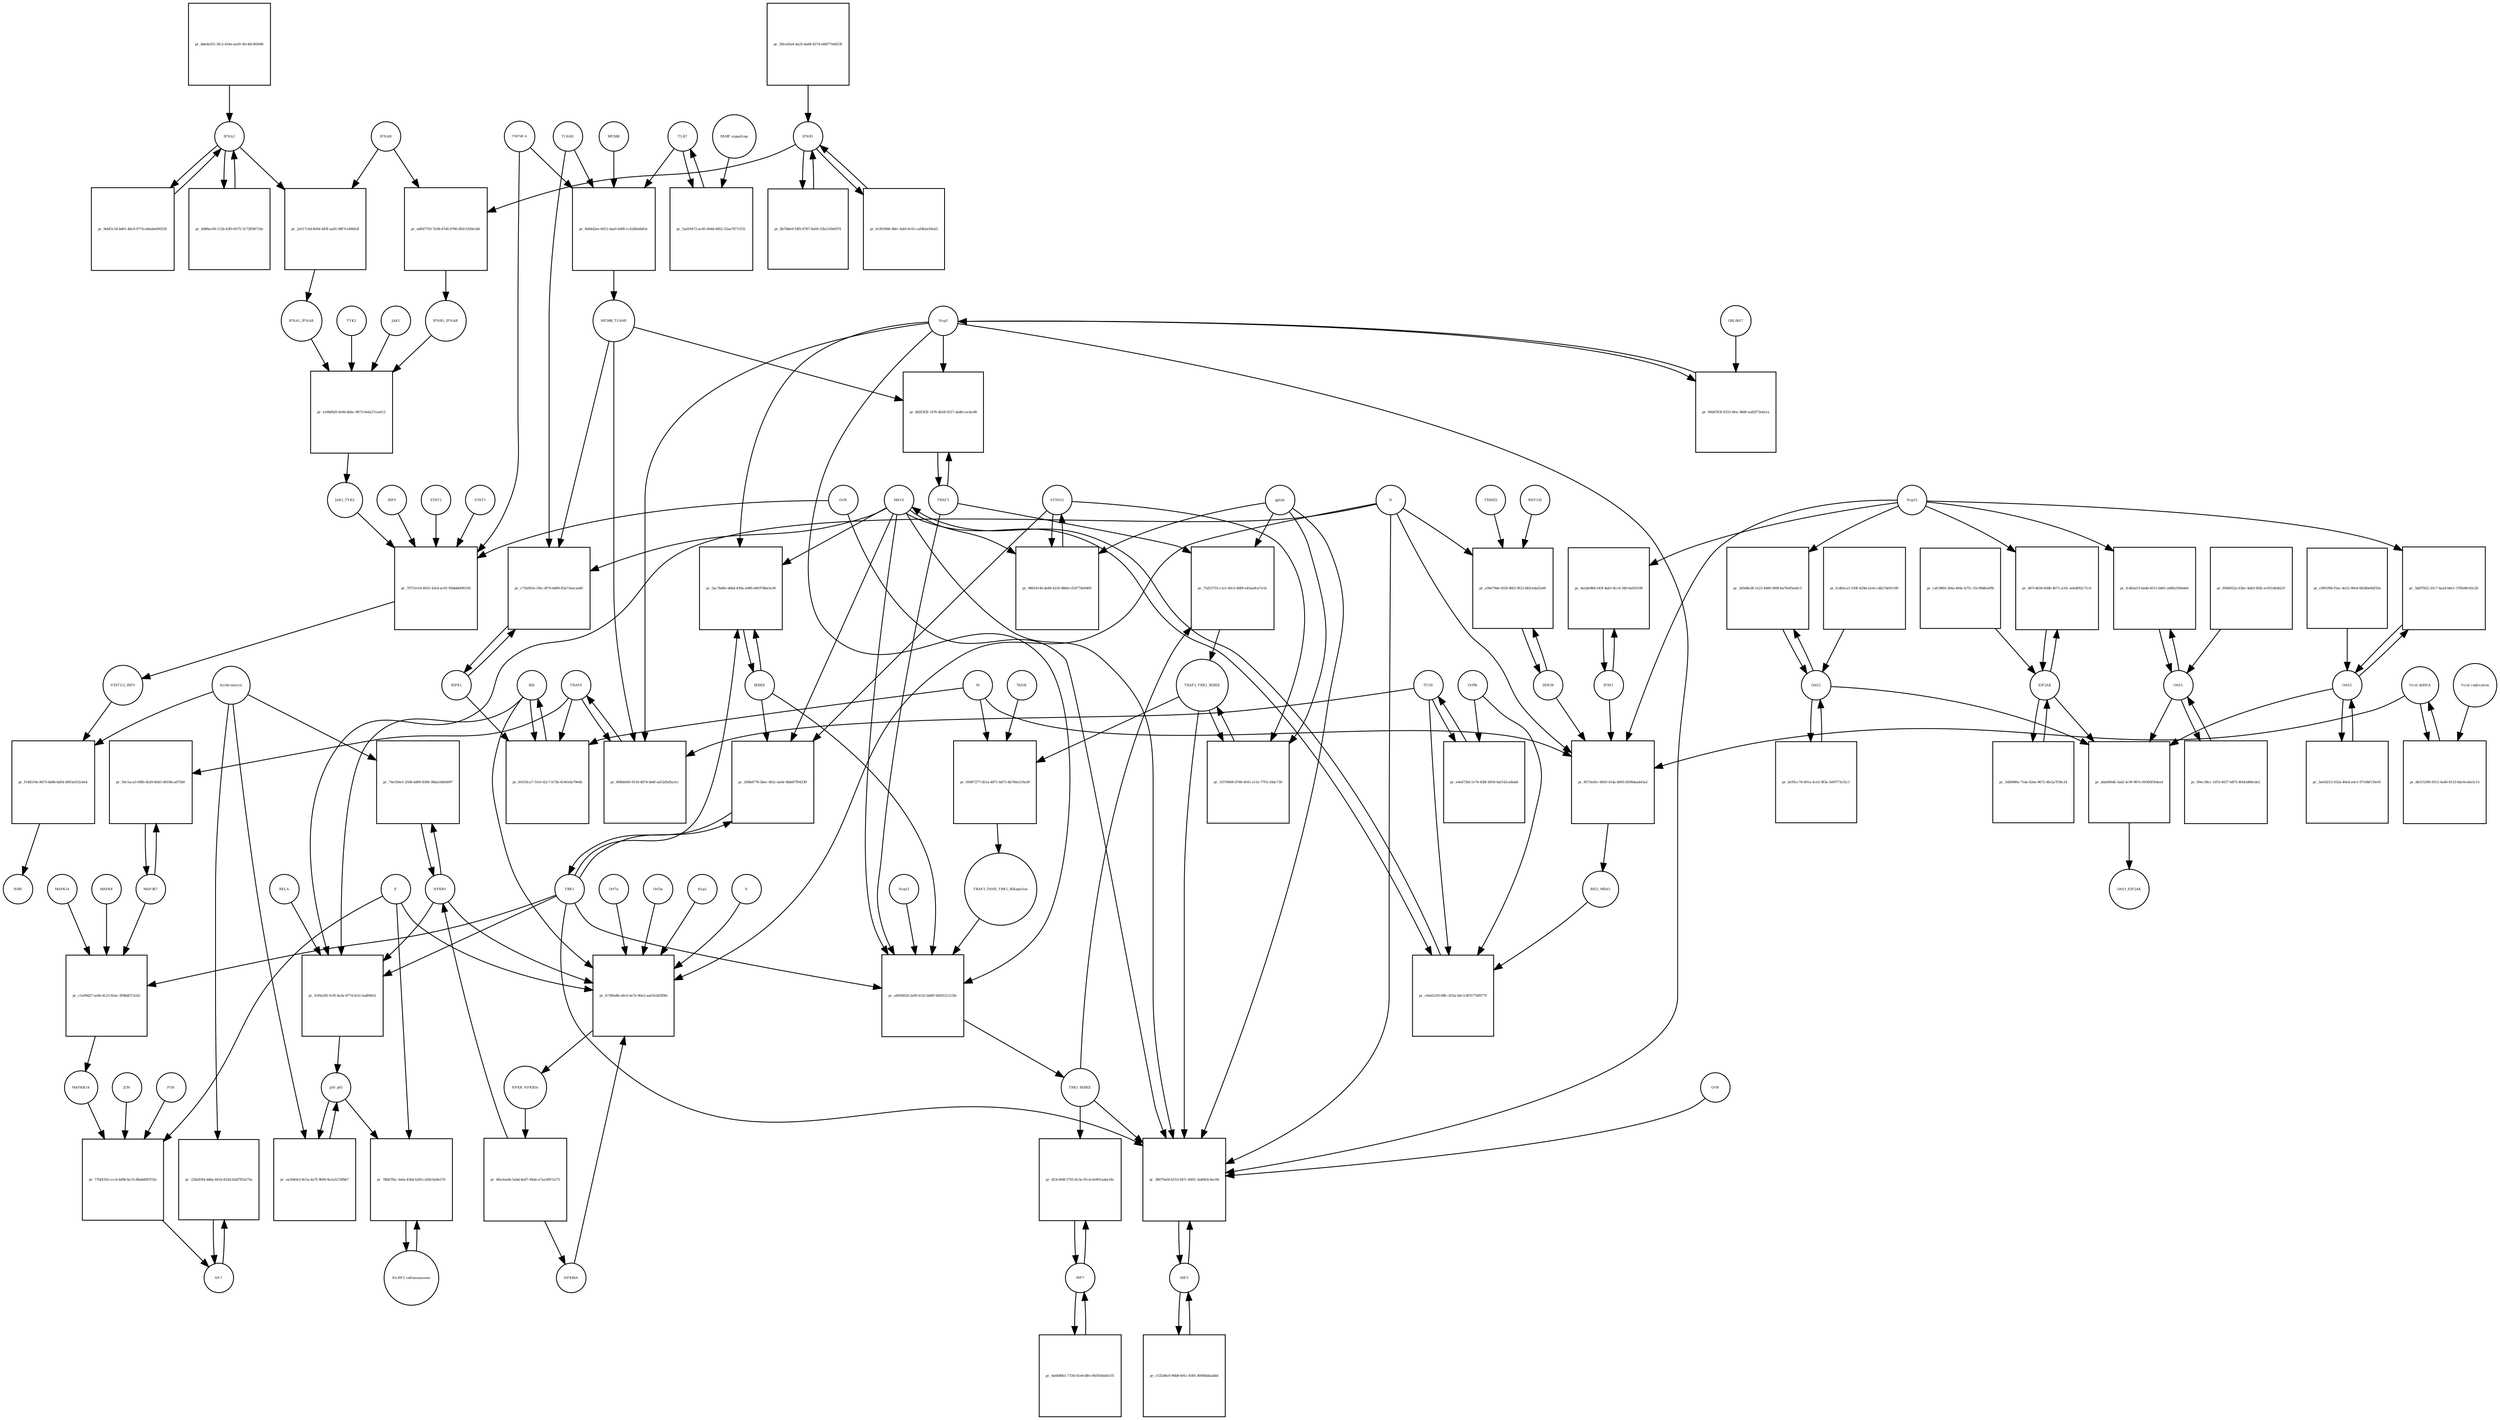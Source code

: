 strict digraph  {
IFNA1 [annotation="urn_miriam_pubmed_31226023|urn_miriam_wikipathways_WP4868", bipartite=0, cls=macromolecule, fontsize=4, label=IFNA1, shape=circle];
"pr_9ebf3c18-bd61-4bc8-9774-eb6abe000230" [annotation="", bipartite=1, cls=process, fontsize=4, label="pr_9ebf3c18-bd61-4bc8-9774-eb6abe000230", shape=square];
IFNB1 [annotation="urn_miriam_pubmed_31226023|urn_miriam_wikipathways_WP4868", bipartite=0, cls=macromolecule, fontsize=4, label=IFNB1, shape=circle];
"pr_8b76bfef-fdf5-4787-8a09-33bc530ef974" [annotation="", bipartite=1, cls=process, fontsize=4, label="pr_8b76bfef-fdf5-4787-8a09-33bc530ef974", shape=square];
"STAT1/2_IRF9" [annotation="urn_miriam_pubmed_31226023|urn_miriam_wikipathways_WP4868", bipartite=0, cls=complex, fontsize=4, label="STAT1/2_IRF9", shape=circle];
"pr_f148319e-8475-4b8b-bd54-d063a553c6e4" [annotation="", bipartite=1, cls=process, fontsize=4, label="pr_f148319e-8475-4b8b-bd54-d063a553c6e4", shape=square];
ISRE [annotation="urn_miriam_pubmed_31226023|urn_miriam_wikipathways_WP4868", bipartite=0, cls=complex, fontsize=4, label=ISRE, shape=circle];
Azithromycin [annotation=urn_miriam_wikipathways_WP4868, bipartite=0, cls="simple chemical", fontsize=4, label=Azithromycin, shape=circle];
"AP-1" [annotation="urn_miriam_pubmed_31226023|urn_miriam_wikipathways_WP4868", bipartite=0, cls=complex, fontsize=4, label="AP-1", shape=circle];
"pr_228a83f4-dd6a-441b-833d-fafd7f02e75e" [annotation="", bipartite=1, cls=process, fontsize=4, label="pr_228a83f4-dd6a-441b-833d-fafd7f02e75e", shape=square];
NFKB1 [annotation=urn_miriam_wikipathways_WP4868, bipartite=0, cls=macromolecule, fontsize=4, label=NFKB1, shape=circle];
"pr_74e356e3-2508-4d69-830b-38ba1d404097" [annotation="", bipartite=1, cls=process, fontsize=4, label="pr_74e356e3-2508-4d69-830b-38ba1d404097", shape=square];
IRF3 [annotation="", bipartite=0, cls=macromolecule, fontsize=4, label=IRF3, shape=circle];
"pr_c53248c0-96b8-491c-83f4-3694fddaa4bd" [annotation="", bipartite=1, cls=process, fontsize=4, label="pr_c53248c0-96b8-491c-83f4-3694fddaa4bd", shape=square];
p50_p65 [annotation="", bipartite=0, cls=complex, fontsize=4, label=p50_p65, shape=circle];
"pr_ea5040e3-8c5a-4a7f-9b99-9a1a527dfbb7" [annotation="", bipartite=1, cls=process, fontsize=4, label="pr_ea5040e3-8c5a-4a7f-9b99-9a1a527dfbb7", shape=square];
IRF7 [annotation="", bipartite=0, cls=macromolecule, fontsize=4, label=IRF7, shape=circle];
"pr_4a6b89b1-7334-41e8-bffe-065930a45c55" [annotation="", bipartite=1, cls=process, fontsize=4, label="pr_4a6b89b1-7334-41e8-bffe-065930a45c55", shape=square];
"pr_b1955066-0bfc-4afd-9c01-caf4b2e59eb3" [annotation="", bipartite=1, cls=process, fontsize=4, label="pr_b1955066-0bfc-4afd-9c01-caf4b2e59eb3", shape=square];
"pr_b986ec90-1126-43f0-8575-5172ff48716e" [annotation="", bipartite=1, cls=process, fontsize=4, label="pr_b986ec90-1126-43f0-8575-5172ff48716e", shape=square];
OAS1 [annotation="", bipartite=0, cls=macromolecule, fontsize=4, label=OAS1, shape=circle];
"pr_69ec38cc-1d7d-4637-b875-4f443d69cde2" [annotation="", bipartite=1, cls=process, fontsize=4, label="pr_69ec38cc-1d7d-4637-b875-4f443d69cde2", shape=square];
EIF2AK [annotation="", bipartite=0, cls=macromolecule, fontsize=4, label=EIF2AK, shape=circle];
"pr_34fb980a-71da-42ea-9672-4fe2a7f39c24" [annotation="", bipartite=1, cls=process, fontsize=4, label="pr_34fb980a-71da-42ea-9672-4fe2a7f39c24", shape=square];
OAS2 [annotation="", bipartite=0, cls=macromolecule, fontsize=4, label=OAS2, shape=circle];
"pr_4e93cc74-691a-4ce5-9f3a-3ef9773cf2c1" [annotation="", bipartite=1, cls=process, fontsize=4, label="pr_4e93cc74-691a-4ce5-9f3a-3ef9773cf2c1", shape=square];
OAS3 [annotation="", bipartite=0, cls=macromolecule, fontsize=4, label=OAS3, shape=circle];
"pr_3eefd212-032a-49a4-a4c1-0710bf133e91" [annotation="", bipartite=1, cls=process, fontsize=4, label="pr_3eefd212-032a-49a4-a4c1-0710bf133e91", shape=square];
"pr_39ced2a4-4a25-4ad4-9274-e84f77e6633f" [annotation="", bipartite=1, cls=process, fontsize=4, label="pr_39ced2a4-4a25-4ad4-9274-e84f77e6633f", shape=square];
"pr_bdeda551-5fc2-416e-ae20-30c40c893f46" [annotation="", bipartite=1, cls=process, fontsize=4, label="pr_bdeda551-5fc2-416e-ae20-30c40c893f46", shape=square];
"pr_8566922a-63bc-4dd3-9fd2-ec8514b4b21f" [annotation="", bipartite=1, cls=process, fontsize=4, label="pr_8566922a-63bc-4dd3-9fd2-ec8514b4b21f", shape=square];
"pr_cafc96f4-3b4a-484c-b75c-35c99dfeaf9b" [annotation="", bipartite=1, cls=process, fontsize=4, label="pr_cafc96f4-3b4a-484c-b75c-35c99dfeaf9b", shape=square];
TRAF6 [annotation="urn_miriam_pubmed_31226023|urn_miriam_wikipathways_WP4868", bipartite=0, cls=macromolecule, fontsize=4, label=TRAF6, shape=circle];
"pr_6f8b4460-9118-4874-bb4f-ad12d5d3a3cc" [annotation="", bipartite=1, cls=process, fontsize=4, label="pr_6f8b4460-9118-4874-bb4f-ad12d5d3a3cc", shape=square];
MYD88_TCAM1 [annotation=urn_miriam_pubmed_31226023, bipartite=0, cls=complex, fontsize=4, label=MYD88_TCAM1, shape=circle];
Nsp3 [annotation="urn_miriam_pubmed_31226023|urn_miriam_wikipathways_WP4868|urn_miriam_ncbiprotein_YP_009725299", bipartite=0, cls=macromolecule, fontsize=4, label=Nsp3, shape=circle];
ITCH [annotation="", bipartite=0, cls=macromolecule, fontsize=4, label=ITCH, shape=circle];
TBK1 [annotation="urn_miriam_pubmed_31226023|urn_miriam_wikipathways_WP4868|urn_miriam_pubmed_24622840", bipartite=0, cls=macromolecule, fontsize=4, label=TBK1, shape=circle];
"pr_d38bd778-5bec-402c-ba0e-8bb6f7f04339" [annotation="", bipartite=1, cls=process, fontsize=4, label="pr_d38bd778-5bec-402c-ba0e-8bb6f7f04339", shape=square];
IKBKE [annotation="", bipartite=0, cls=macromolecule, fontsize=4, label=IKBKE, shape=circle];
STING1 [annotation=urn_miriam_pubmed_24622840, bipartite=0, cls=macromolecule, fontsize=4, label=STING1, shape=circle];
MAVS [annotation="", bipartite=0, cls=macromolecule, fontsize=4, label=MAVS, shape=circle];
"pr_fcdb5ca3-193f-429d-a1e6-cdb27de91160" [annotation="", bipartite=1, cls=process, fontsize=4, label="pr_fcdb5ca3-193f-429d-a1e6-cdb27de91160", shape=square];
"pr_c9f01f66-f5ac-4e52-90e4-68280e6bf35e" [annotation="", bipartite=1, cls=process, fontsize=4, label="pr_c9f01f66-f5ac-4e52-90e4-68280e6bf35e", shape=square];
TRAF3 [annotation=urn_miriam_pubmed_31226023, bipartite=0, cls=macromolecule, fontsize=4, label=TRAF3, shape=circle];
"pr_8d2f3f2f-1476-4b58-9217-abdfccecbc88" [annotation="", bipartite=1, cls=process, fontsize=4, label="pr_8d2f3f2f-1476-4b58-9217-abdfccecbc88", shape=square];
MAP3K7 [annotation="", bipartite=0, cls=macromolecule, fontsize=4, label=MAP3K7, shape=circle];
"pr_59c1aca5-69fb-4b29-8d43-d819bcad75b9" [annotation="", bipartite=1, cls=process, fontsize=4, label="pr_59c1aca5-69fb-4b29-8d43-d819bcad75b9", shape=square];
IKK [annotation="", bipartite=0, cls=complex, fontsize=4, label=IKK, shape=circle];
"pr_81033ca7-31e5-42c7-b73b-41461da79e6b" [annotation="", bipartite=1, cls=process, fontsize=4, label="pr_81033ca7-31e5-42c7-b73b-41461da79e6b", shape=square];
RIPK1 [annotation="", bipartite=0, cls=macromolecule, fontsize=4, label=RIPK1, shape=circle];
M [annotation="urn_miriam_pubmed_31226023|urn_miriam_ncbiprotein_BCD58756", bipartite=0, cls=macromolecule, fontsize=4, label=M, shape=circle];
"pr_5ac7bd0e-d6b4-439a-a080-e80378be3e39" [annotation="", bipartite=1, cls=process, fontsize=4, label="pr_5ac7bd0e-d6b4-439a-a080-e80378be3e39", shape=square];
"pr_38079e64-b553-447c-8d91-3ad063c4ec06" [annotation="", bipartite=1, cls=process, fontsize=4, label="pr_38079e64-b553-447c-8d91-3ad063c4ec06", shape=square];
TBK1_IKBKE [annotation="urn_miriam_pubmed_31226023|urn_miriam_wikipathways_WP4868|urn_miriam_pubmed_24622840", bipartite=0, cls=complex, fontsize=4, label=TBK1_IKBKE, shape=circle];
N [annotation="urn_miriam_pubmed_31226023|urn_miriam_ncbiprotein_BCD58761", bipartite=0, cls=macromolecule, fontsize=4, label=N, shape=circle];
TRAF3_TBK1_IKBKE [annotation=urn_miriam_pubmed_24622840, bipartite=0, cls=complex, fontsize=4, label=TRAF3_TBK1_IKBKE, shape=circle];
Orf8 [annotation=urn_miriam_ncbiprotein_BCD58760, bipartite=0, cls=complex, fontsize=4, label=Orf8, shape=circle];
Orf6 [annotation="urn_miriam_pubmed_31226023|urn_miriam_ncbiprotein_BCD58757", bipartite=0, cls=macromolecule, fontsize=4, label=Orf6, shape=circle];
pp1ab [annotation="urn_miriam_ncbiprotein_YP_009724389|urn_miriam_pubmed_24622840", bipartite=0, cls=macromolecule, fontsize=4, label=pp1ab, shape=circle];
"pr_c71b502e-1f6c-4f70-bd06-83a73eecaa85" [annotation="", bipartite=1, cls=process, fontsize=4, label="pr_c71b502e-1f6c-4f70-bd06-83a73eecaa85", shape=square];
TCAM1 [annotation=urn_miriam_pubmed_31226023, bipartite=0, cls=macromolecule, fontsize=4, label=TCAM1, shape=circle];
"pr_c6eb5259-68fc-452a-b0c3-8f3577bf6779" [annotation="", bipartite=1, cls=process, fontsize=4, label="pr_c6eb5259-68fc-452a-b0c3-8f3577bf6779", shape=square];
RIG1_MDA5 [annotation="urn_miriam_pubmed_31226023|urn_miriam_pubmed_19052324", bipartite=0, cls=complex, fontsize=4, label=RIG1_MDA5, shape=circle];
Orf9b [annotation="urn_miriam_pubmed_31226023|urn_miriam_ncbiprotein_ABI96969|urn_miriam_uniprot_P0DTD2", bipartite=0, cls=macromolecule, fontsize=4, label=Orf9b, shape=circle];
"pr_3dd7f922-25c7-4a2d-b0e1-3785d9c92c28" [annotation="", bipartite=1, cls=process, fontsize=4, label="pr_3dd7f922-25c7-4a2d-b0e1-3785d9c92c28", shape=square];
Nsp15 [annotation="urn_miriam_pubmed_31226023|urn_miriam_ncbiprotein_YP_009725310", bipartite=0, cls=macromolecule, fontsize=4, label=Nsp15, shape=circle];
"pr_3d5d8e28-1e23-4460-909f-ba7fe05ee0c3" [annotation="", bipartite=1, cls=process, fontsize=4, label="pr_3d5d8e28-1e23-4460-909f-ba7fe05ee0c3", shape=square];
"pr_fcdb3a53-6a4b-4511-b661-a06fa559a8e6" [annotation="", bipartite=1, cls=process, fontsize=4, label="pr_fcdb3a53-6a4b-4511-b661-a06fa559a8e6", shape=square];
"pr_d07c4634-83db-4071-a33c-eeb4f92c71c6" [annotation="", bipartite=1, cls=process, fontsize=4, label="pr_d07c4634-83db-4071-a33c-eeb4f92c71c6", shape=square];
"Viral dsRNA" [annotation="urn_miriam_pubmed_31226023|urn_miriam_pubmed_19052324|urn_miriam_taxonomy_694009", bipartite=0, cls="nucleic acid feature", fontsize=4, label="Viral dsRNA", shape=circle];
"pr_db315296-9512-4a40-8123-6dc6cebe3c15" [annotation="", bipartite=1, cls=process, fontsize=4, label="pr_db315296-9512-4a40-8123-6dc6cebe3c15", shape=square];
"Viral replication" [annotation="urn_miriam_pubmed_31226023|urn_miriam_pubmed_19052324|urn_miriam_mesh_D014779", bipartite=0, cls=phenotype, fontsize=4, label="Viral replication", shape=circle];
"pr_09dd763f-0333-4fec-86df-ea82f73e6e1a" [annotation="", bipartite=1, cls=process, fontsize=4, label="pr_09dd763f-0333-4fec-86df-ea82f73e6e1a", shape=square];
GRL0617 [annotation=urn_miriam_wikipathways_WP4868, bipartite=0, cls="simple chemical", fontsize=4, label=GRL0617, shape=circle];
"pr_98618140-de86-4216-886d-cf2477469469" [annotation="", bipartite=1, cls=process, fontsize=4, label="pr_98618140-de86-4216-886d-cf2477469469", shape=square];
"pr_1f376068-d769-4541-a11e-77f1c34dc730" [annotation="", bipartite=1, cls=process, fontsize=4, label="pr_1f376068-d769-4541-a11e-77f1c34dc730", shape=square];
TLR7 [annotation=urn_miriam_pubmed_31226023, bipartite=0, cls=macromolecule, fontsize=4, label=TLR7, shape=circle];
"pr_5ad18472-ac45-49dd-8d52-32ae78711f32" [annotation="", bipartite=1, cls=process, fontsize=4, label="pr_5ad18472-ac45-49dd-8d52-32ae78711f32", shape=square];
"PAMP signalling" [annotation="urn_miriam_pubmed_31226023|urn_miriam_mesh_D000069452", bipartite=0, cls=phenotype, fontsize=4, label="PAMP signalling", shape=circle];
IFIH1 [annotation="", bipartite=0, cls=macromolecule, fontsize=4, label=IFIH1, shape=circle];
"pr_da2de98d-543f-4ab1-8cc0-34fc0af20108" [annotation="", bipartite=1, cls=process, fontsize=4, label="pr_da2de98d-543f-4ab1-8cc0-34fc0af20108", shape=square];
DDX58 [annotation="urn_miriam_pubmed_31226023|urn_miriam_pubmed_19052324", bipartite=0, cls=macromolecule, fontsize=4, label=DDX58, shape=circle];
"pr_e59e79de-455f-46f2-9f23-b83cb4af2e6f" [annotation="", bipartite=1, cls=process, fontsize=4, label="pr_e59e79de-455f-46f2-9f23-b83cb4af2e6f", shape=square];
TRIM25 [annotation="", bipartite=0, cls=macromolecule, fontsize=4, label=TRIM25, shape=circle];
RNF135 [annotation="", bipartite=0, cls=macromolecule, fontsize=4, label=RNF135, shape=circle];
"pr_e4e672fd-1e74-43bf-b918-6af142ca8abd" [annotation="", bipartite=1, cls=process, fontsize=4, label="pr_e4e672fd-1e74-43bf-b918-6af142ca8abd", shape=square];
"pr_05687277-d21a-4871-8d73-4b740a319a39" [annotation="", bipartite=1, cls=process, fontsize=4, label="pr_05687277-d21a-4871-8d73-4b740a319a39", shape=square];
TRAF3_TANK_TBK1_IKKepsilon [annotation="", bipartite=0, cls=complex, fontsize=4, label=TRAF3_TANK_TBK1_IKKepsilon, shape=circle];
TANK [annotation="", bipartite=0, cls=macromolecule, fontsize=4, label=TANK, shape=circle];
"pr_d33c494f-f705-4c3a-91cd-0e901aabe18c" [annotation="", bipartite=1, cls=process, fontsize=4, label="pr_d33c494f-f705-4c3a-91cd-0e901aabe18c", shape=square];
NLRP3_inflammasome [annotation="", bipartite=0, cls=complex, fontsize=4, label=NLRP3_inflammasome, shape=circle];
"pr_78bb7fbc-3e0a-43bd-b2f6-cd20c0a9e370" [annotation="", bipartite=1, cls=process, fontsize=4, label="pr_78bb7fbc-3e0a-43bd-b2f6-cd20c0a9e370", shape=square];
E [annotation="urn_miriam_pubmed_31226023|urn_miriam_ncbiprotein_BCD58755", bipartite=0, cls=macromolecule, fontsize=4, label=E, shape=circle];
STAT1 [annotation="urn_miriam_pubmed_31226023|urn_miriam_wikipathways_WP4868", bipartite=0, cls=macromolecule, fontsize=4, label=STAT1, shape=circle];
"pr_70751e16-4031-43e4-ac91-95bbbb495192" [annotation="", bipartite=1, cls=process, fontsize=4, label="pr_70751e16-4031-43e4-ac91-95bbbb495192", shape=square];
TREML4 [annotation=urn_miriam_wikipathways_WP4868, bipartite=0, cls=macromolecule, fontsize=4, label=TREML4, shape=circle];
JAK1_TYK2 [annotation="urn_miriam_pubmed_31226023|urn_miriam_wikipathways_WP4868", bipartite=0, cls=complex, fontsize=4, label=JAK1_TYK2, shape=circle];
IRF9 [annotation="urn_miriam_pubmed_31226023|urn_miriam_wikipathways_WP4868", bipartite=0, cls=macromolecule, fontsize=4, label=IRF9, shape=circle];
STAT2 [annotation="urn_miriam_pubmed_31226023|urn_miriam_wikipathways_WP4868", bipartite=0, cls=macromolecule, fontsize=4, label=STAT2, shape=circle];
"pr_dda690db-3ad2-4c9f-987e-09305f5fdea4" [annotation="", bipartite=1, cls=process, fontsize=4, label="pr_dda690db-3ad2-4c9f-987e-09305f5fdea4", shape=square];
OAS1_EIF2AK [annotation="", bipartite=0, cls=complex, fontsize=4, label=OAS1_EIF2AK, shape=circle];
JAK1 [annotation="urn_miriam_pubmed_31226023|urn_miriam_wikipathways_WP4868", bipartite=0, cls=macromolecule, fontsize=4, label=JAK1, shape=circle];
"pr_e16bf0d3-0e0b-4bbc-9873-0e6a27ceaf12" [annotation="", bipartite=1, cls=process, fontsize=4, label="pr_e16bf0d3-0e0b-4bbc-9873-0e6a27ceaf12", shape=square];
IFNA1_IFNAR [annotation="urn_miriam_pubmed_31226023|urn_miriam_wikipathways_WP4868", bipartite=0, cls=complex, fontsize=4, label=IFNA1_IFNAR, shape=circle];
IFNB1_IFNAR [annotation="urn_miriam_pubmed_31226023|urn_miriam_wikipathways_WP4868", bipartite=0, cls=complex, fontsize=4, label=IFNB1_IFNAR, shape=circle];
TYK2 [annotation="urn_miriam_pubmed_31226023|urn_miriam_wikipathways_WP4868", bipartite=0, cls=macromolecule, fontsize=4, label=TYK2, shape=circle];
MYD88 [annotation="urn_miriam_pubmed_31226023|urn_miriam_wikipathways_WP4868", bipartite=0, cls=macromolecule, fontsize=4, label=MYD88, shape=circle];
"pr_40d4d2ee-b912-4aa0-b0f8-cc42d0a6b83c" [annotation="", bipartite=1, cls=process, fontsize=4, label="pr_40d4d2ee-b912-4aa0-b0f8-cc42d0a6b83c", shape=square];
NFKB_NFKBIA [annotation="urn_miriam_pubmed_31226023|urn_miriam_wikipathways_WP4868", bipartite=0, cls=complex, fontsize=4, label=NFKB_NFKBIA, shape=circle];
"pr_06a3ea6b-5abd-4ed7-94ab-e7aa3497a275" [annotation="", bipartite=1, cls=process, fontsize=4, label="pr_06a3ea6b-5abd-4ed7-94ab-e7aa3497a275", shape=square];
NFKBIA [annotation="urn_miriam_pubmed_31226023|urn_miriam_wikipathways_WP4868", bipartite=0, cls=macromolecule, fontsize=4, label=NFKBIA, shape=circle];
IFNAR [annotation="urn_miriam_pubmed_31226023|urn_miriam_wikipathways_WP4868", bipartite=0, cls=complex, fontsize=4, label=IFNAR, shape=circle];
"pr_2e517c0d-8044-483f-aa81-08f7ce446b3f" [annotation="", bipartite=1, cls=process, fontsize=4, label="pr_2e517c0d-8044-483f-aa81-08f7ce446b3f", shape=square];
"pr_ad0d7703-7e58-47d4-9796-0fd11920e1b6" [annotation="", bipartite=1, cls=process, fontsize=4, label="pr_ad0d7703-7e58-47d4-9796-0fd11920e1b6", shape=square];
MAPK14 [annotation="urn_miriam_pubmed_31226023|urn_miriam_wikipathways_WP4868", bipartite=0, cls=macromolecule, fontsize=4, label=MAPK14, shape=circle];
"pr_c1e99d27-aefb-4123-8cbc-3f98df372cb2" [annotation="", bipartite=1, cls=process, fontsize=4, label="pr_c1e99d27-aefb-4123-8cbc-3f98df372cb2", shape=square];
"MAPK8/14" [annotation="urn_miriam_pubmed_31226023|urn_miriam_wikipathways_WP4868", bipartite=0, cls=complex, fontsize=4, label="MAPK8/14", shape=circle];
MAPK8 [annotation="urn_miriam_pubmed_31226023|urn_miriam_wikipathways_WP4868", bipartite=0, cls=macromolecule, fontsize=4, label=MAPK8, shape=circle];
JUN [annotation="urn_miriam_pubmed_31226023|urn_miriam_wikipathways_WP4868", bipartite=0, cls=macromolecule, fontsize=4, label=JUN, shape=circle];
"pr_77bf431b-cccd-4d9b-bc33-88a8d097f1fe" [annotation="", bipartite=1, cls=process, fontsize=4, label="pr_77bf431b-cccd-4d9b-bc33-88a8d097f1fe", shape=square];
FOS [annotation="urn_miriam_pubmed_31226023|urn_miriam_wikipathways_WP4868", bipartite=0, cls=macromolecule, fontsize=4, label=FOS, shape=circle];
"pr_b73f6e86-e8c0-4e7a-90e2-aa6162d5ff8d" [annotation="", bipartite=1, cls=process, fontsize=4, label="pr_b73f6e86-e8c0-4e7a-90e2-aa6162d5ff8d", shape=square];
Nsp1 [annotation="urn_miriam_pubmed_31226023|urn_miriam_ncbiprotein_YP_009725297", bipartite=0, cls=macromolecule, fontsize=4, label=Nsp1, shape=circle];
S [annotation=urn_miriam_ncbiprotein_BCD58753, bipartite=0, cls=macromolecule, fontsize=4, label=S, shape=circle];
Orf7a [annotation=urn_miriam_ncbiprotein_BCD58758, bipartite=0, cls=macromolecule, fontsize=4, label=Orf7a, shape=circle];
Orf3a [annotation=urn_miriam_ncbiprotein_BCD58754, bipartite=0, cls=macromolecule, fontsize=4, label=Orf3a, shape=circle];
"pr_a4956020-2ef8-4142-b6d9-5b95521213fe" [annotation="", bipartite=1, cls=process, fontsize=4, label="pr_a4956020-2ef8-4142-b6d9-5b95521213fe", shape=square];
Nsp13 [annotation="urn_miriam_uniprot_P0DTD1|urn_miriam_wikipathways_WP4868|urn_miriam_ncbiprotein_YP_009725308", bipartite=0, cls=macromolecule, fontsize=4, label=Nsp13, shape=circle];
RELA [annotation="", bipartite=0, cls=macromolecule, fontsize=4, label=RELA, shape=circle];
"pr_41f6e2f0-5c4f-4a3e-877d-b51c3ad09b51" [annotation="", bipartite=1, cls=process, fontsize=4, label="pr_41f6e2f0-5c4f-4a3e-877d-b51c3ad09b51", shape=square];
"pr_8573ed1c-8920-414a-b693-8299daa443a2" [annotation="", bipartite=1, cls=process, fontsize=4, label="pr_8573ed1c-8920-414a-b693-8299daa443a2", shape=square];
"pr_75d13755-c1a1-40c5-86f8-e45aa8ca7e1b" [annotation="", bipartite=1, cls=process, fontsize=4, label="pr_75d13755-c1a1-40c5-86f8-e45aa8ca7e1b", shape=square];
IFNA1 -> "pr_9ebf3c18-bd61-4bc8-9774-eb6abe000230"  [annotation="", interaction_type=consumption];
IFNA1 -> "pr_b986ec90-1126-43f0-8575-5172ff48716e"  [annotation="", interaction_type=consumption];
IFNA1 -> "pr_2e517c0d-8044-483f-aa81-08f7ce446b3f"  [annotation="", interaction_type=consumption];
"pr_9ebf3c18-bd61-4bc8-9774-eb6abe000230" -> IFNA1  [annotation="", interaction_type=production];
IFNB1 -> "pr_8b76bfef-fdf5-4787-8a09-33bc530ef974"  [annotation="", interaction_type=consumption];
IFNB1 -> "pr_b1955066-0bfc-4afd-9c01-caf4b2e59eb3"  [annotation="", interaction_type=consumption];
IFNB1 -> "pr_ad0d7703-7e58-47d4-9796-0fd11920e1b6"  [annotation="", interaction_type=consumption];
"pr_8b76bfef-fdf5-4787-8a09-33bc530ef974" -> IFNB1  [annotation="", interaction_type=production];
"STAT1/2_IRF9" -> "pr_f148319e-8475-4b8b-bd54-d063a553c6e4"  [annotation="", interaction_type=consumption];
"pr_f148319e-8475-4b8b-bd54-d063a553c6e4" -> ISRE  [annotation="", interaction_type=production];
Azithromycin -> "pr_f148319e-8475-4b8b-bd54-d063a553c6e4"  [annotation=urn_miriam_pubmed_31226023, interaction_type=inhibition];
Azithromycin -> "pr_228a83f4-dd6a-441b-833d-fafd7f02e75e"  [annotation=urn_miriam_pubmed_31226023, interaction_type=inhibition];
Azithromycin -> "pr_74e356e3-2508-4d69-830b-38ba1d404097"  [annotation=urn_miriam_wikipathways_WP4868, interaction_type=inhibition];
Azithromycin -> "pr_ea5040e3-8c5a-4a7f-9b99-9a1a527dfbb7"  [annotation=urn_miriam_pubmed_31226023, interaction_type=inhibition];
"AP-1" -> "pr_228a83f4-dd6a-441b-833d-fafd7f02e75e"  [annotation="", interaction_type=consumption];
"pr_228a83f4-dd6a-441b-833d-fafd7f02e75e" -> "AP-1"  [annotation="", interaction_type=production];
NFKB1 -> "pr_74e356e3-2508-4d69-830b-38ba1d404097"  [annotation="", interaction_type=consumption];
NFKB1 -> "pr_b73f6e86-e8c0-4e7a-90e2-aa6162d5ff8d"  [annotation="", interaction_type=consumption];
NFKB1 -> "pr_41f6e2f0-5c4f-4a3e-877d-b51c3ad09b51"  [annotation="", interaction_type=consumption];
"pr_74e356e3-2508-4d69-830b-38ba1d404097" -> NFKB1  [annotation="", interaction_type=production];
IRF3 -> "pr_c53248c0-96b8-491c-83f4-3694fddaa4bd"  [annotation="", interaction_type=consumption];
IRF3 -> "pr_38079e64-b553-447c-8d91-3ad063c4ec06"  [annotation="", interaction_type=consumption];
"pr_c53248c0-96b8-491c-83f4-3694fddaa4bd" -> IRF3  [annotation="", interaction_type=production];
p50_p65 -> "pr_ea5040e3-8c5a-4a7f-9b99-9a1a527dfbb7"  [annotation="", interaction_type=consumption];
p50_p65 -> "pr_78bb7fbc-3e0a-43bd-b2f6-cd20c0a9e370"  [annotation="urn_miriam_pubmed_32133002|urn_miriam_taxonomy_694009|urn_miriam_pubmed_28531279", interaction_type=catalysis];
"pr_ea5040e3-8c5a-4a7f-9b99-9a1a527dfbb7" -> p50_p65  [annotation="", interaction_type=production];
IRF7 -> "pr_4a6b89b1-7334-41e8-bffe-065930a45c55"  [annotation="", interaction_type=consumption];
IRF7 -> "pr_d33c494f-f705-4c3a-91cd-0e901aabe18c"  [annotation="", interaction_type=consumption];
"pr_4a6b89b1-7334-41e8-bffe-065930a45c55" -> IRF7  [annotation="", interaction_type=production];
"pr_b1955066-0bfc-4afd-9c01-caf4b2e59eb3" -> IFNB1  [annotation="", interaction_type=production];
"pr_b986ec90-1126-43f0-8575-5172ff48716e" -> IFNA1  [annotation="", interaction_type=production];
OAS1 -> "pr_69ec38cc-1d7d-4637-b875-4f443d69cde2"  [annotation="", interaction_type=consumption];
OAS1 -> "pr_fcdb3a53-6a4b-4511-b661-a06fa559a8e6"  [annotation="", interaction_type=consumption];
OAS1 -> "pr_dda690db-3ad2-4c9f-987e-09305f5fdea4"  [annotation="", interaction_type=consumption];
"pr_69ec38cc-1d7d-4637-b875-4f443d69cde2" -> OAS1  [annotation="", interaction_type=production];
EIF2AK -> "pr_34fb980a-71da-42ea-9672-4fe2a7f39c24"  [annotation="", interaction_type=consumption];
EIF2AK -> "pr_d07c4634-83db-4071-a33c-eeb4f92c71c6"  [annotation="", interaction_type=consumption];
EIF2AK -> "pr_dda690db-3ad2-4c9f-987e-09305f5fdea4"  [annotation="", interaction_type=consumption];
"pr_34fb980a-71da-42ea-9672-4fe2a7f39c24" -> EIF2AK  [annotation="", interaction_type=production];
OAS2 -> "pr_4e93cc74-691a-4ce5-9f3a-3ef9773cf2c1"  [annotation="", interaction_type=consumption];
OAS2 -> "pr_3d5d8e28-1e23-4460-909f-ba7fe05ee0c3"  [annotation="", interaction_type=consumption];
OAS2 -> "pr_dda690db-3ad2-4c9f-987e-09305f5fdea4"  [annotation="", interaction_type=consumption];
"pr_4e93cc74-691a-4ce5-9f3a-3ef9773cf2c1" -> OAS2  [annotation="", interaction_type=production];
OAS3 -> "pr_3eefd212-032a-49a4-a4c1-0710bf133e91"  [annotation="", interaction_type=consumption];
OAS3 -> "pr_3dd7f922-25c7-4a2d-b0e1-3785d9c92c28"  [annotation="", interaction_type=consumption];
OAS3 -> "pr_dda690db-3ad2-4c9f-987e-09305f5fdea4"  [annotation="", interaction_type=consumption];
"pr_3eefd212-032a-49a4-a4c1-0710bf133e91" -> OAS3  [annotation="", interaction_type=production];
"pr_39ced2a4-4a25-4ad4-9274-e84f77e6633f" -> IFNB1  [annotation="", interaction_type=production];
"pr_bdeda551-5fc2-416e-ae20-30c40c893f46" -> IFNA1  [annotation="", interaction_type=production];
"pr_8566922a-63bc-4dd3-9fd2-ec8514b4b21f" -> OAS1  [annotation="", interaction_type=production];
"pr_cafc96f4-3b4a-484c-b75c-35c99dfeaf9b" -> EIF2AK  [annotation="", interaction_type=production];
TRAF6 -> "pr_6f8b4460-9118-4874-bb4f-ad12d5d3a3cc"  [annotation="", interaction_type=consumption];
TRAF6 -> "pr_59c1aca5-69fb-4b29-8d43-d819bcad75b9"  [annotation=urn_miriam_pubmed_31226023, interaction_type=catalysis];
TRAF6 -> "pr_81033ca7-31e5-42c7-b73b-41461da79e6b"  [annotation="urn_miriam_pubmed_31226023|urn_miriam_taxonomy_694009", interaction_type=catalysis];
"pr_6f8b4460-9118-4874-bb4f-ad12d5d3a3cc" -> TRAF6  [annotation="", interaction_type=production];
MYD88_TCAM1 -> "pr_6f8b4460-9118-4874-bb4f-ad12d5d3a3cc"  [annotation="urn_miriam_pubmed_31226023|urn_miriam_taxonomy_694009|urn_miriam_pubmed_25135833", interaction_type=catalysis];
MYD88_TCAM1 -> "pr_8d2f3f2f-1476-4b58-9217-abdfccecbc88"  [annotation="urn_miriam_pubmed_31226023|urn_miriam_taxonomy_694009", interaction_type=catalysis];
MYD88_TCAM1 -> "pr_c71b502e-1f6c-4f70-bd06-83a73eecaa85"  [annotation="urn_miriam_pubmed_20404851|urn_miriam_pubmed_31226023", interaction_type=catalysis];
Nsp3 -> "pr_6f8b4460-9118-4874-bb4f-ad12d5d3a3cc"  [annotation="urn_miriam_pubmed_31226023|urn_miriam_taxonomy_694009|urn_miriam_pubmed_25135833", interaction_type=inhibition];
Nsp3 -> "pr_8d2f3f2f-1476-4b58-9217-abdfccecbc88"  [annotation="urn_miriam_pubmed_31226023|urn_miriam_taxonomy_694009", interaction_type=inhibition];
Nsp3 -> "pr_5ac7bd0e-d6b4-439a-a080-e80378be3e39"  [annotation="urn_miriam_pubmed_18353649|urn_miriam_pubmed_25636800|urn_miriam_pubmed_31226023|urn_miriam_taxonomy_694009", interaction_type=inhibition];
Nsp3 -> "pr_38079e64-b553-447c-8d91-3ad063c4ec06"  [annotation="urn_miriam_pubmed_14679297|urn_miriam_pubmed_17108024|urn_miriam_pubmed_24622840|urn_miriam_pubmed_25481026|urn_miriam_pubmed_25636800|urn_miriam_pubmed_29294448|urn_miriam_pubmed_17761676|urn_miriam_pubmed_18440553|urn_miriam_pubmed_31226023|urn_miriam_taxonomy_694009", interaction_type=inhibition];
Nsp3 -> "pr_09dd763f-0333-4fec-86df-ea82f73e6e1a"  [annotation="", interaction_type=consumption];
Nsp3 -> "pr_a4956020-2ef8-4142-b6d9-5b95521213fe"  [annotation="urn_miriam_pubmed_31226023|urn_miriam_taxonomy_694009|urn_miriam_pubmed_19380580", interaction_type=inhibition];
ITCH -> "pr_6f8b4460-9118-4874-bb4f-ad12d5d3a3cc"  [annotation="urn_miriam_pubmed_31226023|urn_miriam_taxonomy_694009|urn_miriam_pubmed_25135833", interaction_type=inhibition];
ITCH -> "pr_c6eb5259-68fc-452a-b0c3-8f3577bf6779"  [annotation="urn_miriam_pubmed_19052324|urn_miriam_pubmed_25135833|urn_miriam_pubmed_31226023|urn_miriam_taxonomy_694009", interaction_type=inhibition];
ITCH -> "pr_e4e672fd-1e74-43bf-b918-6af142ca8abd"  [annotation="", interaction_type=consumption];
TBK1 -> "pr_d38bd778-5bec-402c-ba0e-8bb6f7f04339"  [annotation="", interaction_type=consumption];
TBK1 -> "pr_5ac7bd0e-d6b4-439a-a080-e80378be3e39"  [annotation="urn_miriam_pubmed_18353649|urn_miriam_pubmed_25636800|urn_miriam_pubmed_31226023|urn_miriam_taxonomy_694009", interaction_type=catalysis];
TBK1 -> "pr_38079e64-b553-447c-8d91-3ad063c4ec06"  [annotation="urn_miriam_pubmed_14679297|urn_miriam_pubmed_17108024|urn_miriam_pubmed_24622840|urn_miriam_pubmed_25481026|urn_miriam_pubmed_25636800|urn_miriam_pubmed_29294448|urn_miriam_pubmed_17761676|urn_miriam_pubmed_18440553|urn_miriam_pubmed_31226023|urn_miriam_taxonomy_694009", interaction_type=catalysis];
TBK1 -> "pr_c1e99d27-aefb-4123-8cbc-3f98df372cb2"  [annotation=urn_miriam_pubmed_31226023, interaction_type=catalysis];
TBK1 -> "pr_a4956020-2ef8-4142-b6d9-5b95521213fe"  [annotation="", interaction_type=consumption];
TBK1 -> "pr_41f6e2f0-5c4f-4a3e-877d-b51c3ad09b51"  [annotation="urn_miriam_pubmed_14679297|urn_miriam_pubmed_17108024|urn_miriam_pubmed_19609947|urn_miriam_pubmed_31226023|urn_miriam_taxonomy_694009", interaction_type=catalysis];
"pr_d38bd778-5bec-402c-ba0e-8bb6f7f04339" -> TBK1  [annotation="", interaction_type=production];
IKBKE -> "pr_d38bd778-5bec-402c-ba0e-8bb6f7f04339"  [annotation="urn_miriam_pubmed_24622840|urn_miriam_pubmed_25636800|urn_miriam_pubmed_26631542", interaction_type=catalysis];
IKBKE -> "pr_5ac7bd0e-d6b4-439a-a080-e80378be3e39"  [annotation="", interaction_type=consumption];
IKBKE -> "pr_a4956020-2ef8-4142-b6d9-5b95521213fe"  [annotation="", interaction_type=consumption];
STING1 -> "pr_d38bd778-5bec-402c-ba0e-8bb6f7f04339"  [annotation="urn_miriam_pubmed_24622840|urn_miriam_pubmed_25636800|urn_miriam_pubmed_26631542", interaction_type=catalysis];
STING1 -> "pr_98618140-de86-4216-886d-cf2477469469"  [annotation="", interaction_type=consumption];
STING1 -> "pr_1f376068-d769-4541-a11e-77f1c34dc730"  [annotation="urn_miriam_pubmed_24622840|urn_miriam_taxonomy_694009", interaction_type=catalysis];
MAVS -> "pr_d38bd778-5bec-402c-ba0e-8bb6f7f04339"  [annotation="urn_miriam_pubmed_24622840|urn_miriam_pubmed_25636800|urn_miriam_pubmed_26631542", interaction_type=catalysis];
MAVS -> "pr_5ac7bd0e-d6b4-439a-a080-e80378be3e39"  [annotation="urn_miriam_pubmed_18353649|urn_miriam_pubmed_25636800|urn_miriam_pubmed_31226023|urn_miriam_taxonomy_694009", interaction_type=catalysis];
MAVS -> "pr_38079e64-b553-447c-8d91-3ad063c4ec06"  [annotation="urn_miriam_pubmed_14679297|urn_miriam_pubmed_17108024|urn_miriam_pubmed_24622840|urn_miriam_pubmed_25481026|urn_miriam_pubmed_25636800|urn_miriam_pubmed_29294448|urn_miriam_pubmed_17761676|urn_miriam_pubmed_18440553|urn_miriam_pubmed_31226023|urn_miriam_taxonomy_694009", interaction_type=catalysis];
MAVS -> "pr_c71b502e-1f6c-4f70-bd06-83a73eecaa85"  [annotation="urn_miriam_pubmed_20404851|urn_miriam_pubmed_31226023", interaction_type=catalysis];
MAVS -> "pr_c6eb5259-68fc-452a-b0c3-8f3577bf6779"  [annotation="", interaction_type=consumption];
MAVS -> "pr_98618140-de86-4216-886d-cf2477469469"  [annotation="urn_miriam_pubmed_22312431|urn_miriam_pubmed_24622840|urn_miriam_taxonomy_694009", interaction_type=catalysis];
MAVS -> "pr_a4956020-2ef8-4142-b6d9-5b95521213fe"  [annotation="urn_miriam_pubmed_31226023|urn_miriam_taxonomy_694009|urn_miriam_pubmed_19380580", interaction_type=catalysis];
"pr_fcdb5ca3-193f-429d-a1e6-cdb27de91160" -> OAS2  [annotation="", interaction_type=production];
"pr_c9f01f66-f5ac-4e52-90e4-68280e6bf35e" -> OAS3  [annotation="", interaction_type=production];
TRAF3 -> "pr_8d2f3f2f-1476-4b58-9217-abdfccecbc88"  [annotation="", interaction_type=consumption];
TRAF3 -> "pr_a4956020-2ef8-4142-b6d9-5b95521213fe"  [annotation="urn_miriam_pubmed_31226023|urn_miriam_taxonomy_694009|urn_miriam_pubmed_19380580", interaction_type=catalysis];
TRAF3 -> "pr_75d13755-c1a1-40c5-86f8-e45aa8ca7e1b"  [annotation="", interaction_type=consumption];
"pr_8d2f3f2f-1476-4b58-9217-abdfccecbc88" -> TRAF3  [annotation="", interaction_type=production];
MAP3K7 -> "pr_59c1aca5-69fb-4b29-8d43-d819bcad75b9"  [annotation="", interaction_type=consumption];
MAP3K7 -> "pr_c1e99d27-aefb-4123-8cbc-3f98df372cb2"  [annotation=urn_miriam_pubmed_31226023, interaction_type=catalysis];
"pr_59c1aca5-69fb-4b29-8d43-d819bcad75b9" -> MAP3K7  [annotation="", interaction_type=production];
IKK -> "pr_81033ca7-31e5-42c7-b73b-41461da79e6b"  [annotation="", interaction_type=consumption];
IKK -> "pr_b73f6e86-e8c0-4e7a-90e2-aa6162d5ff8d"  [annotation="urn_miriam_pubmed_31226023|urn_miriam_taxonomy_694009", interaction_type=inhibition];
IKK -> "pr_41f6e2f0-5c4f-4a3e-877d-b51c3ad09b51"  [annotation="urn_miriam_pubmed_14679297|urn_miriam_pubmed_17108024|urn_miriam_pubmed_19609947|urn_miriam_pubmed_31226023|urn_miriam_taxonomy_694009", interaction_type=catalysis];
"pr_81033ca7-31e5-42c7-b73b-41461da79e6b" -> IKK  [annotation="", interaction_type=production];
RIPK1 -> "pr_81033ca7-31e5-42c7-b73b-41461da79e6b"  [annotation="urn_miriam_pubmed_31226023|urn_miriam_taxonomy_694009", interaction_type=catalysis];
RIPK1 -> "pr_c71b502e-1f6c-4f70-bd06-83a73eecaa85"  [annotation="", interaction_type=consumption];
M -> "pr_81033ca7-31e5-42c7-b73b-41461da79e6b"  [annotation="urn_miriam_pubmed_31226023|urn_miriam_taxonomy_694009", interaction_type=inhibition];
M -> "pr_05687277-d21a-4871-8d73-4b740a319a39"  [annotation="urn_miriam_pubmed_19380580|urn_miriam_taxonomy_694009", interaction_type=inhibition];
M -> "pr_8573ed1c-8920-414a-b693-8299daa443a2"  [annotation="urn_miriam_pubmed_19052324|urn_miriam_pubmed_31226023|urn_miriam_taxonomy_694009", interaction_type=inhibition];
"pr_5ac7bd0e-d6b4-439a-a080-e80378be3e39" -> IKBKE  [annotation="", interaction_type=production];
"pr_38079e64-b553-447c-8d91-3ad063c4ec06" -> IRF3  [annotation="", interaction_type=production];
TBK1_IKBKE -> "pr_38079e64-b553-447c-8d91-3ad063c4ec06"  [annotation="urn_miriam_pubmed_14679297|urn_miriam_pubmed_17108024|urn_miriam_pubmed_24622840|urn_miriam_pubmed_25481026|urn_miriam_pubmed_25636800|urn_miriam_pubmed_29294448|urn_miriam_pubmed_17761676|urn_miriam_pubmed_18440553|urn_miriam_pubmed_31226023|urn_miriam_taxonomy_694009", interaction_type=catalysis];
TBK1_IKBKE -> "pr_d33c494f-f705-4c3a-91cd-0e901aabe18c"  [annotation=urn_miriam_pubmed_19380580, interaction_type=catalysis];
TBK1_IKBKE -> "pr_75d13755-c1a1-40c5-86f8-e45aa8ca7e1b"  [annotation="", interaction_type=consumption];
N -> "pr_38079e64-b553-447c-8d91-3ad063c4ec06"  [annotation="urn_miriam_pubmed_14679297|urn_miriam_pubmed_17108024|urn_miriam_pubmed_24622840|urn_miriam_pubmed_25481026|urn_miriam_pubmed_25636800|urn_miriam_pubmed_29294448|urn_miriam_pubmed_17761676|urn_miriam_pubmed_18440553|urn_miriam_pubmed_31226023|urn_miriam_taxonomy_694009", interaction_type=inhibition];
N -> "pr_e59e79de-455f-46f2-9f23-b83cb4af2e6f"  [annotation="urn_miriam_pubmed_25581309|urn_miriam_pubmed_28148787|urn_miriam_taxonomy_694009", interaction_type=inhibition];
N -> "pr_b73f6e86-e8c0-4e7a-90e2-aa6162d5ff8d"  [annotation="urn_miriam_pubmed_31226023|urn_miriam_taxonomy_694009", interaction_type=catalysis];
N -> "pr_41f6e2f0-5c4f-4a3e-877d-b51c3ad09b51"  [annotation="urn_miriam_pubmed_14679297|urn_miriam_pubmed_17108024|urn_miriam_pubmed_19609947|urn_miriam_pubmed_31226023|urn_miriam_taxonomy_694009", interaction_type=inhibition];
N -> "pr_8573ed1c-8920-414a-b693-8299daa443a2"  [annotation="urn_miriam_pubmed_19052324|urn_miriam_pubmed_31226023|urn_miriam_taxonomy_694009", interaction_type=inhibition];
TRAF3_TBK1_IKBKE -> "pr_38079e64-b553-447c-8d91-3ad063c4ec06"  [annotation="urn_miriam_pubmed_14679297|urn_miriam_pubmed_17108024|urn_miriam_pubmed_24622840|urn_miriam_pubmed_25481026|urn_miriam_pubmed_25636800|urn_miriam_pubmed_29294448|urn_miriam_pubmed_17761676|urn_miriam_pubmed_18440553|urn_miriam_pubmed_31226023|urn_miriam_taxonomy_694009", interaction_type=catalysis];
TRAF3_TBK1_IKBKE -> "pr_1f376068-d769-4541-a11e-77f1c34dc730"  [annotation="", interaction_type=consumption];
TRAF3_TBK1_IKBKE -> "pr_05687277-d21a-4871-8d73-4b740a319a39"  [annotation="", interaction_type=consumption];
Orf8 -> "pr_38079e64-b553-447c-8d91-3ad063c4ec06"  [annotation="urn_miriam_pubmed_14679297|urn_miriam_pubmed_17108024|urn_miriam_pubmed_24622840|urn_miriam_pubmed_25481026|urn_miriam_pubmed_25636800|urn_miriam_pubmed_29294448|urn_miriam_pubmed_17761676|urn_miriam_pubmed_18440553|urn_miriam_pubmed_31226023|urn_miriam_taxonomy_694009", interaction_type=inhibition];
Orf6 -> "pr_38079e64-b553-447c-8d91-3ad063c4ec06"  [annotation="urn_miriam_pubmed_14679297|urn_miriam_pubmed_17108024|urn_miriam_pubmed_24622840|urn_miriam_pubmed_25481026|urn_miriam_pubmed_25636800|urn_miriam_pubmed_29294448|urn_miriam_pubmed_17761676|urn_miriam_pubmed_18440553|urn_miriam_pubmed_31226023|urn_miriam_taxonomy_694009", interaction_type=inhibition];
Orf6 -> "pr_70751e16-4031-43e4-ac91-95bbbb495192"  [annotation="urn_miriam_pubmed_31226023|urn_miriam_taxonomy_694009", interaction_type=inhibition];
pp1ab -> "pr_38079e64-b553-447c-8d91-3ad063c4ec06"  [annotation="urn_miriam_pubmed_14679297|urn_miriam_pubmed_17108024|urn_miriam_pubmed_24622840|urn_miriam_pubmed_25481026|urn_miriam_pubmed_25636800|urn_miriam_pubmed_29294448|urn_miriam_pubmed_17761676|urn_miriam_pubmed_18440553|urn_miriam_pubmed_31226023|urn_miriam_taxonomy_694009", interaction_type=inhibition];
pp1ab -> "pr_98618140-de86-4216-886d-cf2477469469"  [annotation="urn_miriam_pubmed_22312431|urn_miriam_pubmed_24622840|urn_miriam_taxonomy_694009", interaction_type=inhibition];
pp1ab -> "pr_1f376068-d769-4541-a11e-77f1c34dc730"  [annotation="urn_miriam_pubmed_24622840|urn_miriam_taxonomy_694009", interaction_type=inhibition];
pp1ab -> "pr_75d13755-c1a1-40c5-86f8-e45aa8ca7e1b"  [annotation="urn_miriam_pubmed_24622840|urn_miriam_taxonomy_694009", interaction_type=inhibition];
"pr_c71b502e-1f6c-4f70-bd06-83a73eecaa85" -> RIPK1  [annotation="", interaction_type=production];
TCAM1 -> "pr_c71b502e-1f6c-4f70-bd06-83a73eecaa85"  [annotation="urn_miriam_pubmed_20404851|urn_miriam_pubmed_31226023", interaction_type=catalysis];
TCAM1 -> "pr_40d4d2ee-b912-4aa0-b0f8-cc42d0a6b83c"  [annotation="", interaction_type=consumption];
"pr_c6eb5259-68fc-452a-b0c3-8f3577bf6779" -> MAVS  [annotation="", interaction_type=production];
RIG1_MDA5 -> "pr_c6eb5259-68fc-452a-b0c3-8f3577bf6779"  [annotation="urn_miriam_pubmed_19052324|urn_miriam_pubmed_25135833|urn_miriam_pubmed_31226023|urn_miriam_taxonomy_694009", interaction_type=catalysis];
Orf9b -> "pr_c6eb5259-68fc-452a-b0c3-8f3577bf6779"  [annotation="urn_miriam_pubmed_19052324|urn_miriam_pubmed_25135833|urn_miriam_pubmed_31226023|urn_miriam_taxonomy_694009", interaction_type=inhibition];
Orf9b -> "pr_e4e672fd-1e74-43bf-b918-6af142ca8abd"  [annotation="urn_miriam_pubmed_25135833|urn_miriam_taxonomy_694009", interaction_type=catalysis];
"pr_3dd7f922-25c7-4a2d-b0e1-3785d9c92c28" -> OAS3  [annotation="", interaction_type=production];
Nsp15 -> "pr_3dd7f922-25c7-4a2d-b0e1-3785d9c92c28"  [annotation="urn_miriam_pubmed_31226023|urn_miriam_taxonomy_694009", interaction_type=inhibition];
Nsp15 -> "pr_3d5d8e28-1e23-4460-909f-ba7fe05ee0c3"  [annotation="urn_miriam_pubmed_31226023|urn_miriam_taxonomy_694009", interaction_type=inhibition];
Nsp15 -> "pr_fcdb3a53-6a4b-4511-b661-a06fa559a8e6"  [annotation="urn_miriam_pubmed_31226023|urn_miriam_taxonomy_694009", interaction_type=inhibition];
Nsp15 -> "pr_d07c4634-83db-4071-a33c-eeb4f92c71c6"  [annotation="urn_miriam_pubmed_31226023|urn_miriam_taxonomy_694009", interaction_type=inhibition];
Nsp15 -> "pr_da2de98d-543f-4ab1-8cc0-34fc0af20108"  [annotation="urn_miriam_pubmed_28158275|urn_miriam_taxonomy_694009", interaction_type=inhibition];
Nsp15 -> "pr_8573ed1c-8920-414a-b693-8299daa443a2"  [annotation="urn_miriam_pubmed_19052324|urn_miriam_pubmed_31226023|urn_miriam_taxonomy_694009", interaction_type=inhibition];
"pr_3d5d8e28-1e23-4460-909f-ba7fe05ee0c3" -> OAS2  [annotation="", interaction_type=production];
"pr_fcdb3a53-6a4b-4511-b661-a06fa559a8e6" -> OAS1  [annotation="", interaction_type=production];
"pr_d07c4634-83db-4071-a33c-eeb4f92c71c6" -> EIF2AK  [annotation="", interaction_type=production];
"Viral dsRNA" -> "pr_db315296-9512-4a40-8123-6dc6cebe3c15"  [annotation="", interaction_type=consumption];
"Viral dsRNA" -> "pr_8573ed1c-8920-414a-b693-8299daa443a2"  [annotation="urn_miriam_pubmed_19052324|urn_miriam_pubmed_31226023|urn_miriam_taxonomy_694009", interaction_type=catalysis];
"pr_db315296-9512-4a40-8123-6dc6cebe3c15" -> "Viral dsRNA"  [annotation="", interaction_type=production];
"Viral replication" -> "pr_db315296-9512-4a40-8123-6dc6cebe3c15"  [annotation="urn_miriam_pubmed_31226023|urn_miriam_taxonomy_694009", interaction_type="necessary stimulation"];
"pr_09dd763f-0333-4fec-86df-ea82f73e6e1a" -> Nsp3  [annotation="", interaction_type=production];
GRL0617 -> "pr_09dd763f-0333-4fec-86df-ea82f73e6e1a"  [annotation=urn_miriam_pubmed_31226023, interaction_type=inhibition];
"pr_98618140-de86-4216-886d-cf2477469469" -> STING1  [annotation="", interaction_type=production];
"pr_1f376068-d769-4541-a11e-77f1c34dc730" -> TRAF3_TBK1_IKBKE  [annotation="", interaction_type=production];
TLR7 -> "pr_5ad18472-ac45-49dd-8d52-32ae78711f32"  [annotation="", interaction_type=consumption];
TLR7 -> "pr_40d4d2ee-b912-4aa0-b0f8-cc42d0a6b83c"  [annotation=urn_miriam_pubmed_31226023, interaction_type=catalysis];
"pr_5ad18472-ac45-49dd-8d52-32ae78711f32" -> TLR7  [annotation="", interaction_type=production];
"PAMP signalling" -> "pr_5ad18472-ac45-49dd-8d52-32ae78711f32"  [annotation=urn_miriam_pubmed_31226023, interaction_type="necessary stimulation"];
IFIH1 -> "pr_da2de98d-543f-4ab1-8cc0-34fc0af20108"  [annotation="", interaction_type=consumption];
IFIH1 -> "pr_8573ed1c-8920-414a-b693-8299daa443a2"  [annotation="", interaction_type=consumption];
"pr_da2de98d-543f-4ab1-8cc0-34fc0af20108" -> IFIH1  [annotation="", interaction_type=production];
DDX58 -> "pr_e59e79de-455f-46f2-9f23-b83cb4af2e6f"  [annotation="", interaction_type=consumption];
DDX58 -> "pr_8573ed1c-8920-414a-b693-8299daa443a2"  [annotation="", interaction_type=consumption];
"pr_e59e79de-455f-46f2-9f23-b83cb4af2e6f" -> DDX58  [annotation="", interaction_type=production];
TRIM25 -> "pr_e59e79de-455f-46f2-9f23-b83cb4af2e6f"  [annotation="urn_miriam_pubmed_25581309|urn_miriam_pubmed_28148787|urn_miriam_taxonomy_694009", interaction_type=catalysis];
RNF135 -> "pr_e59e79de-455f-46f2-9f23-b83cb4af2e6f"  [annotation="urn_miriam_pubmed_25581309|urn_miriam_pubmed_28148787|urn_miriam_taxonomy_694009", interaction_type=catalysis];
"pr_e4e672fd-1e74-43bf-b918-6af142ca8abd" -> ITCH  [annotation="", interaction_type=production];
"pr_05687277-d21a-4871-8d73-4b740a319a39" -> TRAF3_TANK_TBK1_IKKepsilon  [annotation="", interaction_type=production];
TRAF3_TANK_TBK1_IKKepsilon -> "pr_a4956020-2ef8-4142-b6d9-5b95521213fe"  [annotation="urn_miriam_pubmed_31226023|urn_miriam_taxonomy_694009|urn_miriam_pubmed_19380580", interaction_type=catalysis];
TANK -> "pr_05687277-d21a-4871-8d73-4b740a319a39"  [annotation="", interaction_type=consumption];
"pr_d33c494f-f705-4c3a-91cd-0e901aabe18c" -> IRF7  [annotation="", interaction_type=production];
NLRP3_inflammasome -> "pr_78bb7fbc-3e0a-43bd-b2f6-cd20c0a9e370"  [annotation="", interaction_type=consumption];
"pr_78bb7fbc-3e0a-43bd-b2f6-cd20c0a9e370" -> NLRP3_inflammasome  [annotation="", interaction_type=production];
E -> "pr_78bb7fbc-3e0a-43bd-b2f6-cd20c0a9e370"  [annotation="urn_miriam_pubmed_32133002|urn_miriam_taxonomy_694009|urn_miriam_pubmed_28531279", interaction_type=catalysis];
E -> "pr_77bf431b-cccd-4d9b-bc33-88a8d097f1fe"  [annotation="urn_miriam_pubmed_31226023|urn_miriam_taxonomy_694009", interaction_type=catalysis];
E -> "pr_b73f6e86-e8c0-4e7a-90e2-aa6162d5ff8d"  [annotation="urn_miriam_pubmed_31226023|urn_miriam_taxonomy_694009", interaction_type=catalysis];
STAT1 -> "pr_70751e16-4031-43e4-ac91-95bbbb495192"  [annotation="", interaction_type=consumption];
"pr_70751e16-4031-43e4-ac91-95bbbb495192" -> "STAT1/2_IRF9"  [annotation="", interaction_type=production];
TREML4 -> "pr_70751e16-4031-43e4-ac91-95bbbb495192"  [annotation="urn_miriam_pubmed_31226023|urn_miriam_taxonomy_694009", interaction_type=catalysis];
TREML4 -> "pr_40d4d2ee-b912-4aa0-b0f8-cc42d0a6b83c"  [annotation=urn_miriam_pubmed_31226023, interaction_type=catalysis];
JAK1_TYK2 -> "pr_70751e16-4031-43e4-ac91-95bbbb495192"  [annotation="urn_miriam_pubmed_31226023|urn_miriam_taxonomy_694009", interaction_type=catalysis];
IRF9 -> "pr_70751e16-4031-43e4-ac91-95bbbb495192"  [annotation="", interaction_type=consumption];
STAT2 -> "pr_70751e16-4031-43e4-ac91-95bbbb495192"  [annotation="", interaction_type=consumption];
"pr_dda690db-3ad2-4c9f-987e-09305f5fdea4" -> OAS1_EIF2AK  [annotation="", interaction_type=production];
JAK1 -> "pr_e16bf0d3-0e0b-4bbc-9873-0e6a27ceaf12"  [annotation="", interaction_type=consumption];
"pr_e16bf0d3-0e0b-4bbc-9873-0e6a27ceaf12" -> JAK1_TYK2  [annotation="", interaction_type=production];
IFNA1_IFNAR -> "pr_e16bf0d3-0e0b-4bbc-9873-0e6a27ceaf12"  [annotation=urn_miriam_pubmed_31226023, interaction_type=catalysis];
IFNB1_IFNAR -> "pr_e16bf0d3-0e0b-4bbc-9873-0e6a27ceaf12"  [annotation=urn_miriam_pubmed_31226023, interaction_type=catalysis];
TYK2 -> "pr_e16bf0d3-0e0b-4bbc-9873-0e6a27ceaf12"  [annotation="", interaction_type=consumption];
MYD88 -> "pr_40d4d2ee-b912-4aa0-b0f8-cc42d0a6b83c"  [annotation="", interaction_type=consumption];
"pr_40d4d2ee-b912-4aa0-b0f8-cc42d0a6b83c" -> MYD88_TCAM1  [annotation="", interaction_type=production];
NFKB_NFKBIA -> "pr_06a3ea6b-5abd-4ed7-94ab-e7aa3497a275"  [annotation="", interaction_type=consumption];
"pr_06a3ea6b-5abd-4ed7-94ab-e7aa3497a275" -> NFKBIA  [annotation="", interaction_type=production];
"pr_06a3ea6b-5abd-4ed7-94ab-e7aa3497a275" -> NFKB1  [annotation="", interaction_type=production];
NFKBIA -> "pr_b73f6e86-e8c0-4e7a-90e2-aa6162d5ff8d"  [annotation="", interaction_type=consumption];
IFNAR -> "pr_2e517c0d-8044-483f-aa81-08f7ce446b3f"  [annotation="", interaction_type=consumption];
IFNAR -> "pr_ad0d7703-7e58-47d4-9796-0fd11920e1b6"  [annotation="", interaction_type=consumption];
"pr_2e517c0d-8044-483f-aa81-08f7ce446b3f" -> IFNA1_IFNAR  [annotation="", interaction_type=production];
"pr_ad0d7703-7e58-47d4-9796-0fd11920e1b6" -> IFNB1_IFNAR  [annotation="", interaction_type=production];
MAPK14 -> "pr_c1e99d27-aefb-4123-8cbc-3f98df372cb2"  [annotation="", interaction_type=consumption];
"pr_c1e99d27-aefb-4123-8cbc-3f98df372cb2" -> "MAPK8/14"  [annotation="", interaction_type=production];
"MAPK8/14" -> "pr_77bf431b-cccd-4d9b-bc33-88a8d097f1fe"  [annotation="urn_miriam_pubmed_31226023|urn_miriam_taxonomy_694009", interaction_type=catalysis];
MAPK8 -> "pr_c1e99d27-aefb-4123-8cbc-3f98df372cb2"  [annotation="", interaction_type=consumption];
JUN -> "pr_77bf431b-cccd-4d9b-bc33-88a8d097f1fe"  [annotation="", interaction_type=consumption];
"pr_77bf431b-cccd-4d9b-bc33-88a8d097f1fe" -> "AP-1"  [annotation="", interaction_type=production];
FOS -> "pr_77bf431b-cccd-4d9b-bc33-88a8d097f1fe"  [annotation="", interaction_type=consumption];
"pr_b73f6e86-e8c0-4e7a-90e2-aa6162d5ff8d" -> NFKB_NFKBIA  [annotation="", interaction_type=production];
Nsp1 -> "pr_b73f6e86-e8c0-4e7a-90e2-aa6162d5ff8d"  [annotation="urn_miriam_pubmed_31226023|urn_miriam_taxonomy_694009", interaction_type=catalysis];
S -> "pr_b73f6e86-e8c0-4e7a-90e2-aa6162d5ff8d"  [annotation="urn_miriam_pubmed_31226023|urn_miriam_taxonomy_694009", interaction_type=catalysis];
Orf7a -> "pr_b73f6e86-e8c0-4e7a-90e2-aa6162d5ff8d"  [annotation="urn_miriam_pubmed_31226023|urn_miriam_taxonomy_694009", interaction_type=catalysis];
Orf3a -> "pr_b73f6e86-e8c0-4e7a-90e2-aa6162d5ff8d"  [annotation="urn_miriam_pubmed_31226023|urn_miriam_taxonomy_694009", interaction_type=catalysis];
"pr_a4956020-2ef8-4142-b6d9-5b95521213fe" -> TBK1_IKBKE  [annotation="", interaction_type=production];
Nsp13 -> "pr_a4956020-2ef8-4142-b6d9-5b95521213fe"  [annotation="urn_miriam_pubmed_31226023|urn_miriam_taxonomy_694009|urn_miriam_pubmed_19380580", interaction_type=catalysis];
RELA -> "pr_41f6e2f0-5c4f-4a3e-877d-b51c3ad09b51"  [annotation="", interaction_type=consumption];
"pr_41f6e2f0-5c4f-4a3e-877d-b51c3ad09b51" -> p50_p65  [annotation="", interaction_type=production];
"pr_8573ed1c-8920-414a-b693-8299daa443a2" -> RIG1_MDA5  [annotation="", interaction_type=production];
"pr_75d13755-c1a1-40c5-86f8-e45aa8ca7e1b" -> TRAF3_TBK1_IKBKE  [annotation="", interaction_type=production];
}
